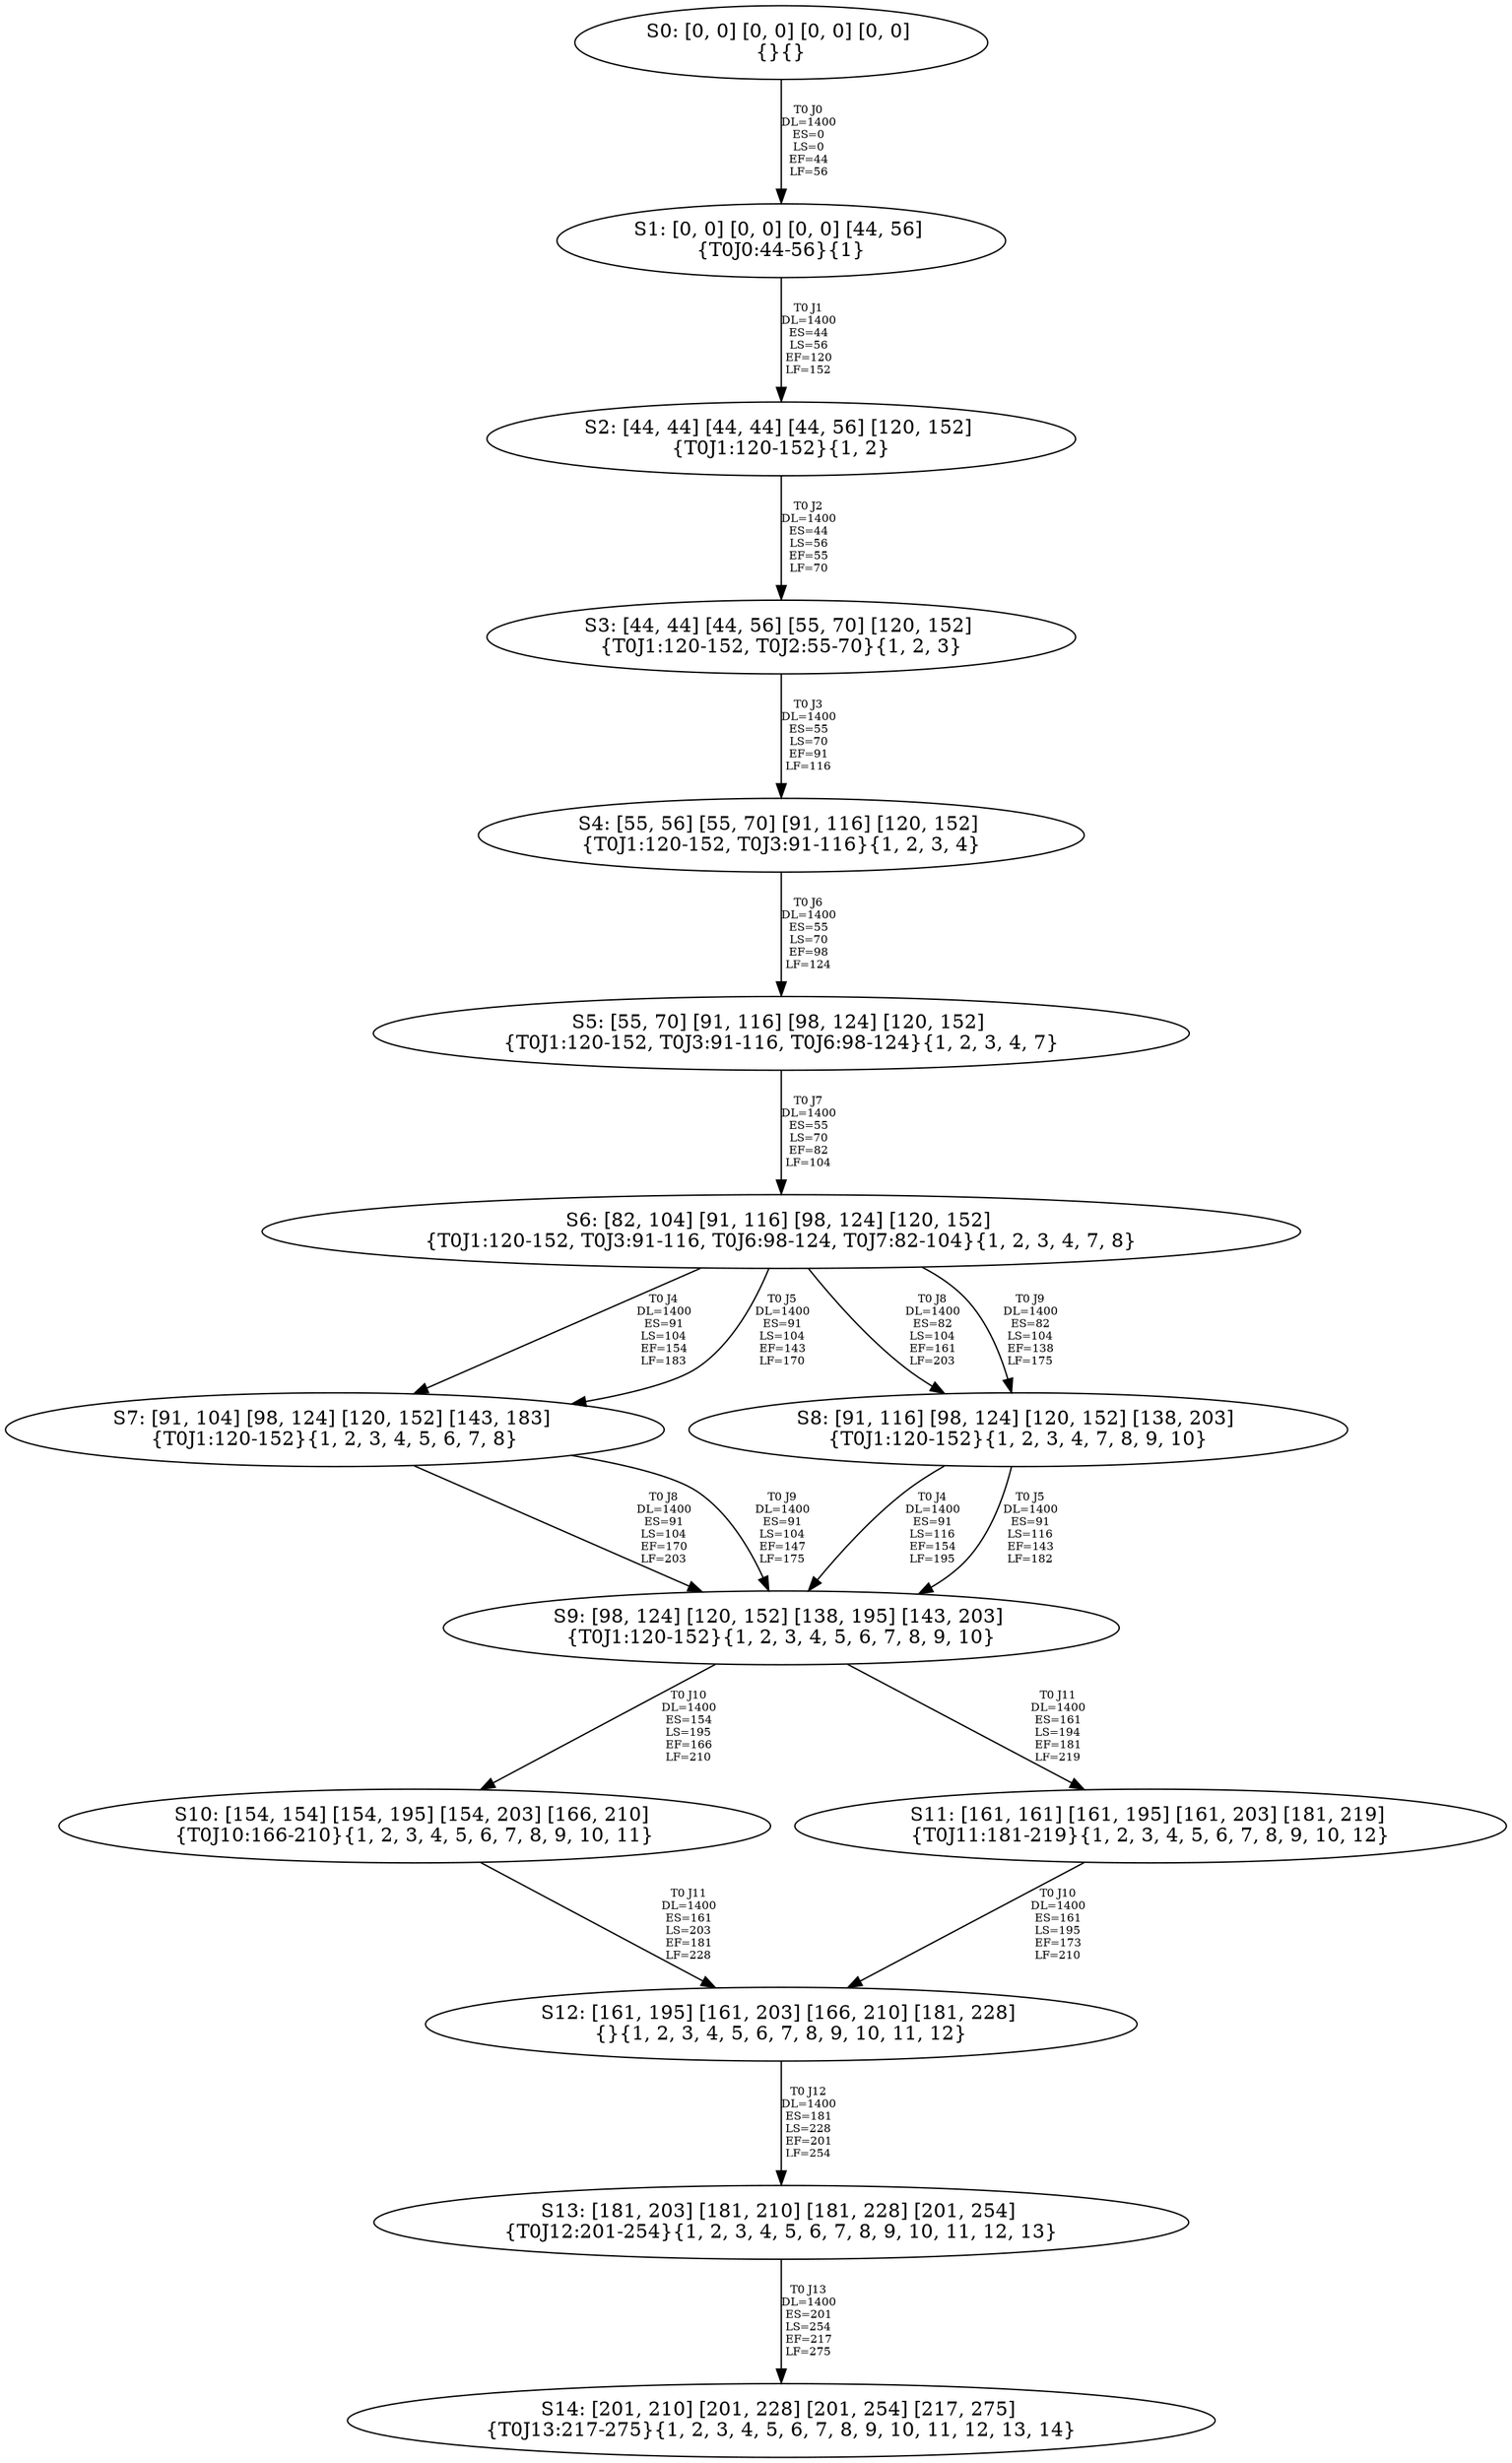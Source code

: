 digraph {
	S0[label="S0: [0, 0] [0, 0] [0, 0] [0, 0] \n{}{}"];
	S1[label="S1: [0, 0] [0, 0] [0, 0] [44, 56] \n{T0J0:44-56}{1}"];
	S2[label="S2: [44, 44] [44, 44] [44, 56] [120, 152] \n{T0J1:120-152}{1, 2}"];
	S3[label="S3: [44, 44] [44, 56] [55, 70] [120, 152] \n{T0J1:120-152, T0J2:55-70}{1, 2, 3}"];
	S4[label="S4: [55, 56] [55, 70] [91, 116] [120, 152] \n{T0J1:120-152, T0J3:91-116}{1, 2, 3, 4}"];
	S5[label="S5: [55, 70] [91, 116] [98, 124] [120, 152] \n{T0J1:120-152, T0J3:91-116, T0J6:98-124}{1, 2, 3, 4, 7}"];
	S6[label="S6: [82, 104] [91, 116] [98, 124] [120, 152] \n{T0J1:120-152, T0J3:91-116, T0J6:98-124, T0J7:82-104}{1, 2, 3, 4, 7, 8}"];
	S7[label="S7: [91, 104] [98, 124] [120, 152] [143, 183] \n{T0J1:120-152}{1, 2, 3, 4, 5, 6, 7, 8}"];
	S8[label="S8: [91, 116] [98, 124] [120, 152] [138, 203] \n{T0J1:120-152}{1, 2, 3, 4, 7, 8, 9, 10}"];
	S9[label="S9: [98, 124] [120, 152] [138, 195] [143, 203] \n{T0J1:120-152}{1, 2, 3, 4, 5, 6, 7, 8, 9, 10}"];
	S10[label="S10: [154, 154] [154, 195] [154, 203] [166, 210] \n{T0J10:166-210}{1, 2, 3, 4, 5, 6, 7, 8, 9, 10, 11}"];
	S11[label="S11: [161, 161] [161, 195] [161, 203] [181, 219] \n{T0J11:181-219}{1, 2, 3, 4, 5, 6, 7, 8, 9, 10, 12}"];
	S12[label="S12: [161, 195] [161, 203] [166, 210] [181, 228] \n{}{1, 2, 3, 4, 5, 6, 7, 8, 9, 10, 11, 12}"];
	S13[label="S13: [181, 203] [181, 210] [181, 228] [201, 254] \n{T0J12:201-254}{1, 2, 3, 4, 5, 6, 7, 8, 9, 10, 11, 12, 13}"];
	S14[label="S14: [201, 210] [201, 228] [201, 254] [217, 275] \n{T0J13:217-275}{1, 2, 3, 4, 5, 6, 7, 8, 9, 10, 11, 12, 13, 14}"];
	S0 -> S1[label="T0 J0\nDL=1400\nES=0\nLS=0\nEF=44\nLF=56",fontsize=8];
	S1 -> S2[label="T0 J1\nDL=1400\nES=44\nLS=56\nEF=120\nLF=152",fontsize=8];
	S2 -> S3[label="T0 J2\nDL=1400\nES=44\nLS=56\nEF=55\nLF=70",fontsize=8];
	S3 -> S4[label="T0 J3\nDL=1400\nES=55\nLS=70\nEF=91\nLF=116",fontsize=8];
	S4 -> S5[label="T0 J6\nDL=1400\nES=55\nLS=70\nEF=98\nLF=124",fontsize=8];
	S5 -> S6[label="T0 J7\nDL=1400\nES=55\nLS=70\nEF=82\nLF=104",fontsize=8];
	S6 -> S7[label="T0 J4\nDL=1400\nES=91\nLS=104\nEF=154\nLF=183",fontsize=8];
	S6 -> S7[label="T0 J5\nDL=1400\nES=91\nLS=104\nEF=143\nLF=170",fontsize=8];
	S6 -> S8[label="T0 J8\nDL=1400\nES=82\nLS=104\nEF=161\nLF=203",fontsize=8];
	S6 -> S8[label="T0 J9\nDL=1400\nES=82\nLS=104\nEF=138\nLF=175",fontsize=8];
	S7 -> S9[label="T0 J8\nDL=1400\nES=91\nLS=104\nEF=170\nLF=203",fontsize=8];
	S7 -> S9[label="T0 J9\nDL=1400\nES=91\nLS=104\nEF=147\nLF=175",fontsize=8];
	S8 -> S9[label="T0 J4\nDL=1400\nES=91\nLS=116\nEF=154\nLF=195",fontsize=8];
	S8 -> S9[label="T0 J5\nDL=1400\nES=91\nLS=116\nEF=143\nLF=182",fontsize=8];
	S9 -> S10[label="T0 J10\nDL=1400\nES=154\nLS=195\nEF=166\nLF=210",fontsize=8];
	S9 -> S11[label="T0 J11\nDL=1400\nES=161\nLS=194\nEF=181\nLF=219",fontsize=8];
	S10 -> S12[label="T0 J11\nDL=1400\nES=161\nLS=203\nEF=181\nLF=228",fontsize=8];
	S11 -> S12[label="T0 J10\nDL=1400\nES=161\nLS=195\nEF=173\nLF=210",fontsize=8];
	S12 -> S13[label="T0 J12\nDL=1400\nES=181\nLS=228\nEF=201\nLF=254",fontsize=8];
	S13 -> S14[label="T0 J13\nDL=1400\nES=201\nLS=254\nEF=217\nLF=275",fontsize=8];
}

